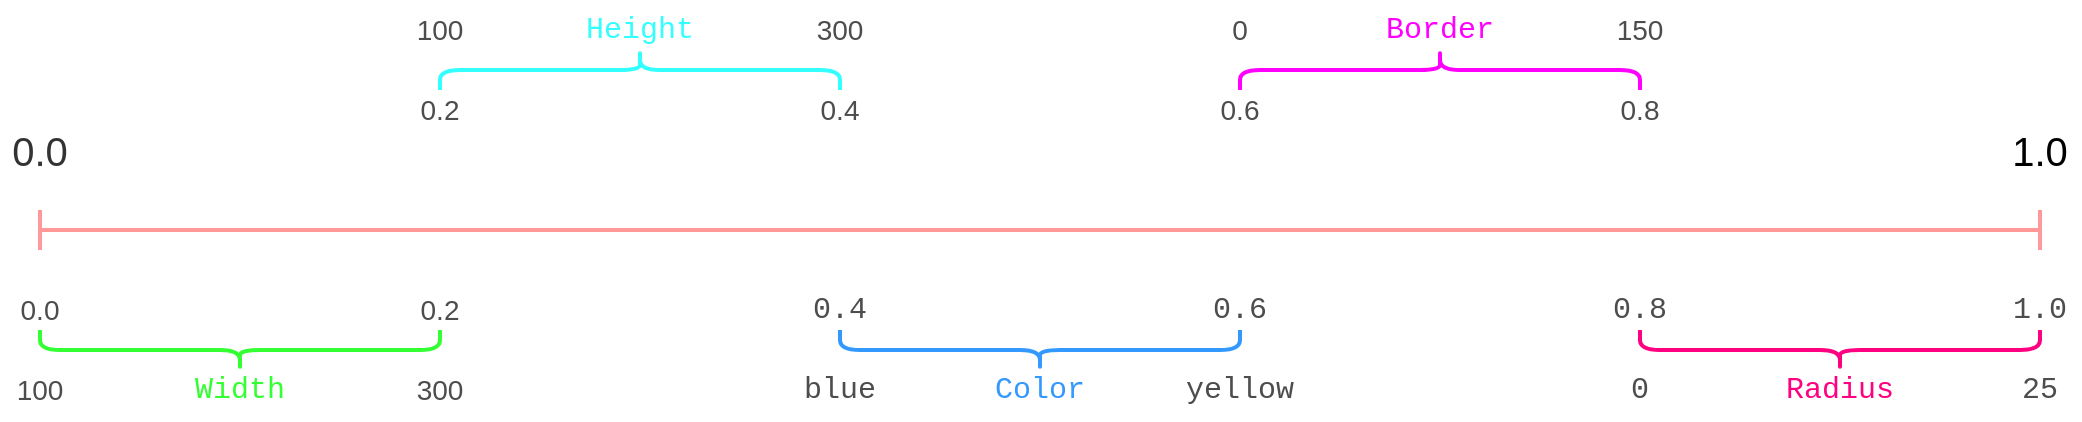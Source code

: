 <mxfile version="13.0.1" type="github">
  <diagram id="6c2DisM52dtsQ0KQH6_5" name="第 1 页">
    <mxGraphModel dx="1186" dy="773" grid="1" gridSize="20" guides="1" tooltips="1" connect="1" arrows="1" fold="1" page="1" pageScale="1" pageWidth="4681" pageHeight="3300" background="none" math="0" shadow="0">
      <root>
        <mxCell id="0" />
        <mxCell id="1" parent="0" />
        <mxCell id="5pnh6tZ9wm-faV1eYso5-3" value="0.0" style="text;html=1;strokeColor=none;fillColor=none;align=center;verticalAlign=middle;whiteSpace=wrap;rounded=0;fontSize=20;fontColor=#333333;" parent="1" vertex="1">
          <mxGeometry x="220" y="920" width="40" height="20" as="geometry" />
        </mxCell>
        <mxCell id="5pnh6tZ9wm-faV1eYso5-4" value="1.0" style="text;html=1;strokeColor=none;fillColor=none;align=center;verticalAlign=middle;whiteSpace=wrap;rounded=0;fontSize=20;" parent="1" vertex="1">
          <mxGeometry x="1220" y="920" width="40" height="20" as="geometry" />
        </mxCell>
        <mxCell id="5pnh6tZ9wm-faV1eYso5-6" value="&lt;div style=&quot;font-family: &amp;quot;jetbrains mono&amp;quot; , &amp;quot;menlo&amp;quot; , &amp;quot;monaco&amp;quot; , &amp;quot;courier new&amp;quot; , monospace ; font-size: 15px ; line-height: 30px&quot;&gt;Width&lt;/div&gt;" style="text;html=1;strokeColor=none;fillColor=none;align=center;verticalAlign=middle;whiteSpace=wrap;rounded=0;fontSize=20;fontColor=#33FF33;" parent="1" vertex="1">
          <mxGeometry x="320" y="1040" width="40" height="20" as="geometry" />
        </mxCell>
        <mxCell id="5pnh6tZ9wm-faV1eYso5-24" value="" style="shape=crossbar;whiteSpace=wrap;html=1;rounded=1;strokeWidth=2;fillColor=#cce5ff;strokeColor=#FF9999;" parent="1" vertex="1">
          <mxGeometry x="240" y="960" width="1000" height="20" as="geometry" />
        </mxCell>
        <mxCell id="5pnh6tZ9wm-faV1eYso5-28" value="" style="shape=curlyBracket;whiteSpace=wrap;html=1;rounded=1;strokeWidth=2;fontSize=20;direction=north;strokeColor=#33FF33;" parent="1" vertex="1">
          <mxGeometry x="240" y="1020" width="200" height="20" as="geometry" />
        </mxCell>
        <mxCell id="5pnh6tZ9wm-faV1eYso5-29" value="" style="shape=curlyBracket;whiteSpace=wrap;html=1;rounded=1;strokeWidth=2;fontSize=20;direction=south;fontColor=#00FFFF;strokeColor=#33FFFF;" parent="1" vertex="1">
          <mxGeometry x="440" y="880" width="200" height="20" as="geometry" />
        </mxCell>
        <mxCell id="5pnh6tZ9wm-faV1eYso5-30" value="" style="shape=curlyBracket;whiteSpace=wrap;html=1;rounded=1;strokeWidth=2;fontSize=20;direction=north;strokeColor=#3399FF;" parent="1" vertex="1">
          <mxGeometry x="640" y="1020" width="200" height="20" as="geometry" />
        </mxCell>
        <mxCell id="5pnh6tZ9wm-faV1eYso5-31" value="" style="shape=curlyBracket;whiteSpace=wrap;html=1;rounded=1;strokeWidth=2;fontSize=20;direction=south;fontColor=#FF00FF;strokeColor=#FF00FF;" parent="1" vertex="1">
          <mxGeometry x="840" y="880" width="200" height="20" as="geometry" />
        </mxCell>
        <mxCell id="5pnh6tZ9wm-faV1eYso5-32" value="" style="shape=curlyBracket;whiteSpace=wrap;html=1;rounded=1;strokeWidth=2;fontSize=20;direction=north;strokeColor=#FF0080;" parent="1" vertex="1">
          <mxGeometry x="1040" y="1020" width="200" height="20" as="geometry" />
        </mxCell>
        <mxCell id="5pnh6tZ9wm-faV1eYso5-33" value="&lt;div style=&quot;font-family: &amp;quot;jetbrains mono&amp;quot; , &amp;quot;menlo&amp;quot; , &amp;quot;monaco&amp;quot; , &amp;quot;courier new&amp;quot; , monospace ; font-size: 15px ; line-height: 30px&quot;&gt;Height&lt;/div&gt;" style="text;html=1;strokeColor=none;fillColor=none;align=center;verticalAlign=middle;whiteSpace=wrap;rounded=0;fontSize=20;fontColor=#33FFFF;" parent="1" vertex="1">
          <mxGeometry x="520" y="860" width="40" height="20" as="geometry" />
        </mxCell>
        <mxCell id="5pnh6tZ9wm-faV1eYso5-36" value="&lt;div style=&quot;font-family: &amp;quot;jetbrains mono&amp;quot; , &amp;quot;menlo&amp;quot; , &amp;quot;monaco&amp;quot; , &amp;quot;courier new&amp;quot; , monospace ; font-size: 15px ; line-height: 30px&quot;&gt;Color&lt;/div&gt;" style="text;html=1;strokeColor=none;fillColor=none;align=center;verticalAlign=middle;whiteSpace=wrap;rounded=0;fontSize=20;fontColor=#3399FF;" parent="1" vertex="1">
          <mxGeometry x="720" y="1040" width="40" height="20" as="geometry" />
        </mxCell>
        <mxCell id="5pnh6tZ9wm-faV1eYso5-37" value="&lt;div style=&quot;font-family: &amp;quot;jetbrains mono&amp;quot; , &amp;quot;menlo&amp;quot; , &amp;quot;monaco&amp;quot; , &amp;quot;courier new&amp;quot; , monospace ; font-size: 15px ; line-height: 30px&quot;&gt;&lt;div style=&quot;font-family: &amp;quot;jetbrains mono&amp;quot; , &amp;quot;menlo&amp;quot; , &amp;quot;monaco&amp;quot; , &amp;quot;courier new&amp;quot; , monospace ; line-height: 30px&quot;&gt;Border&lt;/div&gt;&lt;/div&gt;" style="text;html=1;strokeColor=none;fillColor=none;align=center;verticalAlign=middle;whiteSpace=wrap;rounded=0;fontSize=20;fontColor=#FF00FF;" parent="1" vertex="1">
          <mxGeometry x="920" y="860" width="40" height="20" as="geometry" />
        </mxCell>
        <mxCell id="5pnh6tZ9wm-faV1eYso5-41" value="&lt;div style=&quot;font-family: &amp;quot;jetbrains mono&amp;quot; , &amp;quot;menlo&amp;quot; , &amp;quot;monaco&amp;quot; , &amp;quot;courier new&amp;quot; , monospace ; font-size: 15px ; line-height: 30px&quot;&gt;&lt;div style=&quot;font-family: &amp;quot;jetbrains mono&amp;quot; , &amp;quot;menlo&amp;quot; , &amp;quot;monaco&amp;quot; , &amp;quot;courier new&amp;quot; , monospace ; line-height: 30px&quot;&gt;Radius&lt;/div&gt;&lt;/div&gt;" style="text;html=1;strokeColor=none;fillColor=none;align=center;verticalAlign=middle;whiteSpace=wrap;rounded=0;fontSize=20;fontColor=#FF0080;" parent="1" vertex="1">
          <mxGeometry x="1120" y="1040" width="40" height="20" as="geometry" />
        </mxCell>
        <mxCell id="5pnh6tZ9wm-faV1eYso5-43" value="100" style="text;html=1;strokeColor=none;fillColor=none;align=center;verticalAlign=middle;whiteSpace=wrap;rounded=0;fontSize=14;fontColor=#4D4D4D;" parent="1" vertex="1">
          <mxGeometry x="220" y="1040" width="40" height="20" as="geometry" />
        </mxCell>
        <mxCell id="5pnh6tZ9wm-faV1eYso5-46" value="300" style="text;html=1;strokeColor=none;fillColor=none;align=center;verticalAlign=middle;whiteSpace=wrap;rounded=0;fontSize=14;fontColor=#4D4D4D;" parent="1" vertex="1">
          <mxGeometry x="420" y="1040" width="40" height="20" as="geometry" />
        </mxCell>
        <mxCell id="5pnh6tZ9wm-faV1eYso5-47" value="0.2" style="text;html=1;strokeColor=none;fillColor=none;align=center;verticalAlign=middle;whiteSpace=wrap;rounded=0;fontSize=14;fontColor=#4D4D4D;" parent="1" vertex="1">
          <mxGeometry x="420" y="900" width="40" height="20" as="geometry" />
        </mxCell>
        <mxCell id="5pnh6tZ9wm-faV1eYso5-48" value="0.4" style="text;html=1;strokeColor=none;fillColor=none;align=center;verticalAlign=middle;whiteSpace=wrap;rounded=0;fontSize=14;fontColor=#4D4D4D;" parent="1" vertex="1">
          <mxGeometry x="620" y="900" width="40" height="20" as="geometry" />
        </mxCell>
        <mxCell id="5pnh6tZ9wm-faV1eYso5-49" value="&lt;div style=&quot;font-family: &amp;#34;jetbrains mono&amp;#34; , &amp;#34;menlo&amp;#34; , &amp;#34;monaco&amp;#34; , &amp;#34;courier new&amp;#34; , monospace ; font-size: 15px ; line-height: 30px&quot;&gt;0.4&lt;/div&gt;" style="text;html=1;strokeColor=none;fillColor=none;align=center;verticalAlign=middle;whiteSpace=wrap;rounded=0;fontSize=14;fontColor=#4D4D4D;" parent="1" vertex="1">
          <mxGeometry x="620" y="1000" width="40" height="20" as="geometry" />
        </mxCell>
        <mxCell id="5pnh6tZ9wm-faV1eYso5-50" value="&lt;div style=&quot;font-family: &amp;#34;jetbrains mono&amp;#34; , &amp;#34;menlo&amp;#34; , &amp;#34;monaco&amp;#34; , &amp;#34;courier new&amp;#34; , monospace ; font-size: 15px ; line-height: 30px&quot;&gt;&lt;div style=&quot;font-family: &amp;#34;jetbrains mono&amp;#34; , &amp;#34;menlo&amp;#34; , &amp;#34;monaco&amp;#34; , &amp;#34;courier new&amp;#34; , monospace ; line-height: 30px&quot;&gt;0.6&lt;/div&gt;&lt;/div&gt;" style="text;html=1;strokeColor=none;fillColor=none;align=center;verticalAlign=middle;whiteSpace=wrap;rounded=0;fontSize=14;fontColor=#4D4D4D;" parent="1" vertex="1">
          <mxGeometry x="820" y="1000" width="40" height="20" as="geometry" />
        </mxCell>
        <mxCell id="5pnh6tZ9wm-faV1eYso5-56" value="&lt;div style=&quot;font-family: &amp;#34;jetbrains mono&amp;#34; , &amp;#34;menlo&amp;#34; , &amp;#34;monaco&amp;#34; , &amp;#34;courier new&amp;#34; , monospace ; font-size: 15px ; line-height: 30px&quot;&gt;&lt;div style=&quot;font-family: &amp;#34;jetbrains mono&amp;#34; , &amp;#34;menlo&amp;#34; , &amp;#34;monaco&amp;#34; , &amp;#34;courier new&amp;#34; , monospace ; line-height: 30px&quot;&gt;0.8&lt;/div&gt;&lt;/div&gt;" style="text;html=1;strokeColor=none;fillColor=none;align=center;verticalAlign=middle;whiteSpace=wrap;rounded=0;fontSize=14;fontColor=#4D4D4D;" parent="1" vertex="1">
          <mxGeometry x="1020" y="1000" width="40" height="20" as="geometry" />
        </mxCell>
        <mxCell id="5pnh6tZ9wm-faV1eYso5-57" value="&lt;div style=&quot;font-family: &amp;#34;jetbrains mono&amp;#34; , &amp;#34;menlo&amp;#34; , &amp;#34;monaco&amp;#34; , &amp;#34;courier new&amp;#34; , monospace ; font-size: 15px ; line-height: 30px&quot;&gt;&lt;div style=&quot;font-family: &amp;#34;jetbrains mono&amp;#34; , &amp;#34;menlo&amp;#34; , &amp;#34;monaco&amp;#34; , &amp;#34;courier new&amp;#34; , monospace ; line-height: 30px&quot;&gt;1.0&lt;/div&gt;&lt;/div&gt;" style="text;html=1;strokeColor=none;fillColor=none;align=center;verticalAlign=middle;whiteSpace=wrap;rounded=0;fontSize=14;fontColor=#4D4D4D;" parent="1" vertex="1">
          <mxGeometry x="1220" y="1000" width="40" height="20" as="geometry" />
        </mxCell>
        <mxCell id="p4f_u37VttJ7nOmpkcit-2" value="0.0" style="text;html=1;strokeColor=none;fillColor=none;align=center;verticalAlign=middle;whiteSpace=wrap;rounded=0;fontSize=14;fontColor=#4D4D4D;" vertex="1" parent="1">
          <mxGeometry x="220" y="1000" width="40" height="20" as="geometry" />
        </mxCell>
        <mxCell id="p4f_u37VttJ7nOmpkcit-3" value="0.2" style="text;html=1;strokeColor=none;fillColor=none;align=center;verticalAlign=middle;whiteSpace=wrap;rounded=0;fontSize=14;fontColor=#4D4D4D;" vertex="1" parent="1">
          <mxGeometry x="420" y="1000" width="40" height="20" as="geometry" />
        </mxCell>
        <mxCell id="p4f_u37VttJ7nOmpkcit-25" value="300" style="text;html=1;strokeColor=none;fillColor=none;align=center;verticalAlign=middle;whiteSpace=wrap;rounded=0;fontSize=14;fontColor=#4D4D4D;" vertex="1" parent="1">
          <mxGeometry x="620" y="860" width="40" height="20" as="geometry" />
        </mxCell>
        <mxCell id="p4f_u37VttJ7nOmpkcit-27" value="100" style="text;html=1;strokeColor=none;fillColor=none;align=center;verticalAlign=middle;whiteSpace=wrap;rounded=0;fontSize=14;fontColor=#4D4D4D;" vertex="1" parent="1">
          <mxGeometry x="420" y="860" width="40" height="20" as="geometry" />
        </mxCell>
        <mxCell id="p4f_u37VttJ7nOmpkcit-28" value="&lt;span style=&quot;font-family: &amp;#34;jetbrains mono&amp;#34; , &amp;#34;menlo&amp;#34; , &amp;#34;monaco&amp;#34; , &amp;#34;courier new&amp;#34; , monospace ; font-size: 15px&quot;&gt;blue&lt;/span&gt;" style="text;html=1;strokeColor=none;fillColor=none;align=center;verticalAlign=middle;whiteSpace=wrap;rounded=0;fontSize=14;fontColor=#4D4D4D;" vertex="1" parent="1">
          <mxGeometry x="620" y="1040" width="40" height="20" as="geometry" />
        </mxCell>
        <mxCell id="p4f_u37VttJ7nOmpkcit-29" value="&lt;span style=&quot;font-family: &amp;#34;jetbrains mono&amp;#34; , &amp;#34;menlo&amp;#34; , &amp;#34;monaco&amp;#34; , &amp;#34;courier new&amp;#34; , monospace ; font-size: 15px&quot;&gt;yellow&lt;/span&gt;" style="text;html=1;strokeColor=none;fillColor=none;align=center;verticalAlign=middle;whiteSpace=wrap;rounded=0;fontSize=14;fontColor=#4D4D4D;" vertex="1" parent="1">
          <mxGeometry x="820" y="1040" width="40" height="20" as="geometry" />
        </mxCell>
        <mxCell id="p4f_u37VttJ7nOmpkcit-31" value="0.6" style="text;html=1;strokeColor=none;fillColor=none;align=center;verticalAlign=middle;whiteSpace=wrap;rounded=0;fontSize=14;fontColor=#4D4D4D;" vertex="1" parent="1">
          <mxGeometry x="820" y="900" width="40" height="20" as="geometry" />
        </mxCell>
        <mxCell id="p4f_u37VttJ7nOmpkcit-32" value="0.8" style="text;html=1;strokeColor=none;fillColor=none;align=center;verticalAlign=middle;whiteSpace=wrap;rounded=0;fontSize=14;fontColor=#4D4D4D;" vertex="1" parent="1">
          <mxGeometry x="1020" y="900" width="40" height="20" as="geometry" />
        </mxCell>
        <mxCell id="p4f_u37VttJ7nOmpkcit-33" value="150" style="text;html=1;strokeColor=none;fillColor=none;align=center;verticalAlign=middle;whiteSpace=wrap;rounded=0;fontSize=14;fontColor=#4D4D4D;" vertex="1" parent="1">
          <mxGeometry x="1020" y="860" width="40" height="20" as="geometry" />
        </mxCell>
        <mxCell id="p4f_u37VttJ7nOmpkcit-35" value="0" style="text;html=1;strokeColor=none;fillColor=none;align=center;verticalAlign=middle;whiteSpace=wrap;rounded=0;fontSize=14;fontColor=#4D4D4D;" vertex="1" parent="1">
          <mxGeometry x="820" y="860" width="40" height="20" as="geometry" />
        </mxCell>
        <mxCell id="p4f_u37VttJ7nOmpkcit-36" value="&lt;font face=&quot;jetbrains mono, menlo, monaco, courier new, monospace&quot;&gt;&lt;span style=&quot;font-size: 15px&quot;&gt;0&lt;/span&gt;&lt;/font&gt;" style="text;html=1;strokeColor=none;fillColor=none;align=center;verticalAlign=middle;whiteSpace=wrap;rounded=0;fontSize=14;fontColor=#4D4D4D;" vertex="1" parent="1">
          <mxGeometry x="1020" y="1040" width="40" height="20" as="geometry" />
        </mxCell>
        <mxCell id="p4f_u37VttJ7nOmpkcit-37" value="&lt;span style=&quot;font-family: &amp;#34;jetbrains mono&amp;#34; , &amp;#34;menlo&amp;#34; , &amp;#34;monaco&amp;#34; , &amp;#34;courier new&amp;#34; , monospace ; font-size: 15px&quot;&gt;25&lt;/span&gt;" style="text;html=1;strokeColor=none;fillColor=none;align=center;verticalAlign=middle;whiteSpace=wrap;rounded=0;fontSize=14;fontColor=#4D4D4D;" vertex="1" parent="1">
          <mxGeometry x="1220" y="1040" width="40" height="20" as="geometry" />
        </mxCell>
      </root>
    </mxGraphModel>
  </diagram>
</mxfile>
